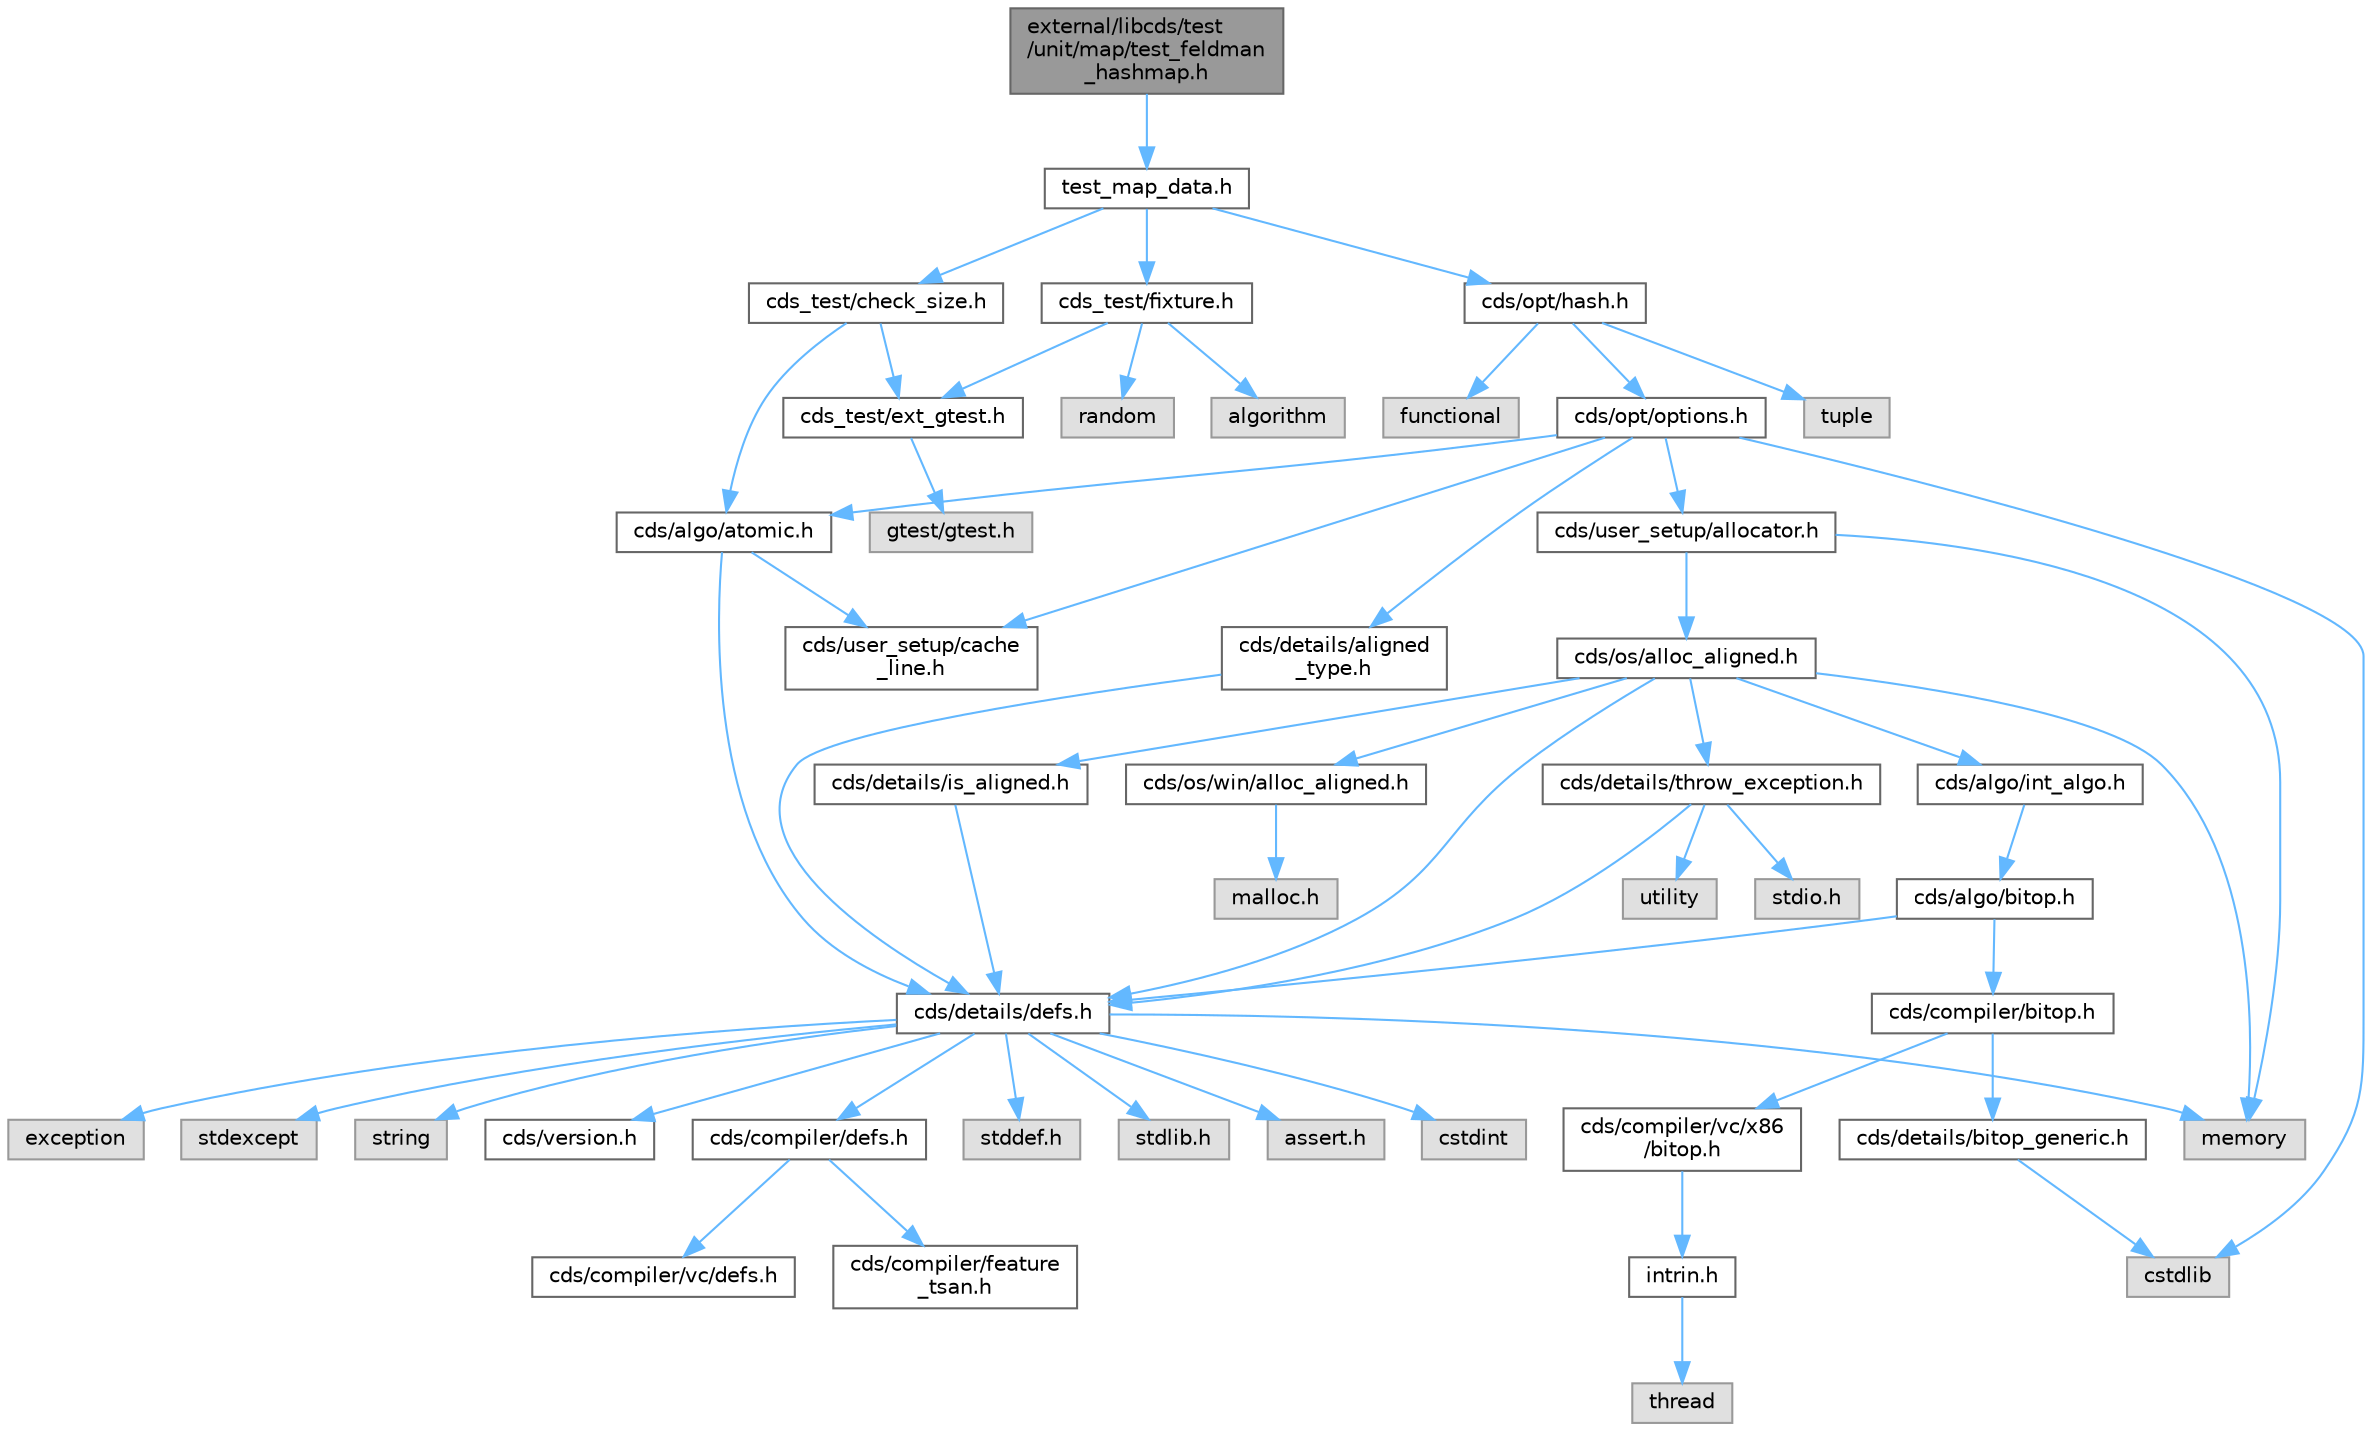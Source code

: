 digraph "external/libcds/test/unit/map/test_feldman_hashmap.h"
{
 // LATEX_PDF_SIZE
  bgcolor="transparent";
  edge [fontname=Helvetica,fontsize=10,labelfontname=Helvetica,labelfontsize=10];
  node [fontname=Helvetica,fontsize=10,shape=box,height=0.2,width=0.4];
  Node1 [id="Node000001",label="external/libcds/test\l/unit/map/test_feldman\l_hashmap.h",height=0.2,width=0.4,color="gray40", fillcolor="grey60", style="filled", fontcolor="black",tooltip=" "];
  Node1 -> Node2 [id="edge1_Node000001_Node000002",color="steelblue1",style="solid",tooltip=" "];
  Node2 [id="Node000002",label="test_map_data.h",height=0.2,width=0.4,color="grey40", fillcolor="white", style="filled",URL="$map_2test__map__data_8h.html",tooltip=" "];
  Node2 -> Node3 [id="edge2_Node000002_Node000003",color="steelblue1",style="solid",tooltip=" "];
  Node3 [id="Node000003",label="cds_test/check_size.h",height=0.2,width=0.4,color="grey40", fillcolor="white", style="filled",URL="$check__size_8h.html",tooltip=" "];
  Node3 -> Node4 [id="edge3_Node000003_Node000004",color="steelblue1",style="solid",tooltip=" "];
  Node4 [id="Node000004",label="cds_test/ext_gtest.h",height=0.2,width=0.4,color="grey40", fillcolor="white", style="filled",URL="$ext__gtest_8h.html",tooltip=" "];
  Node4 -> Node5 [id="edge4_Node000004_Node000005",color="steelblue1",style="solid",tooltip=" "];
  Node5 [id="Node000005",label="gtest/gtest.h",height=0.2,width=0.4,color="grey60", fillcolor="#E0E0E0", style="filled",tooltip=" "];
  Node3 -> Node6 [id="edge5_Node000003_Node000006",color="steelblue1",style="solid",tooltip=" "];
  Node6 [id="Node000006",label="cds/algo/atomic.h",height=0.2,width=0.4,color="grey40", fillcolor="white", style="filled",URL="$external_2libcds_2cds_2algo_2atomic_8h.html",tooltip=" "];
  Node6 -> Node7 [id="edge6_Node000006_Node000007",color="steelblue1",style="solid",tooltip=" "];
  Node7 [id="Node000007",label="cds/details/defs.h",height=0.2,width=0.4,color="grey40", fillcolor="white", style="filled",URL="$details_2defs_8h.html",tooltip=" "];
  Node7 -> Node8 [id="edge7_Node000007_Node000008",color="steelblue1",style="solid",tooltip=" "];
  Node8 [id="Node000008",label="stddef.h",height=0.2,width=0.4,color="grey60", fillcolor="#E0E0E0", style="filled",tooltip=" "];
  Node7 -> Node9 [id="edge8_Node000007_Node000009",color="steelblue1",style="solid",tooltip=" "];
  Node9 [id="Node000009",label="stdlib.h",height=0.2,width=0.4,color="grey60", fillcolor="#E0E0E0", style="filled",tooltip=" "];
  Node7 -> Node10 [id="edge9_Node000007_Node000010",color="steelblue1",style="solid",tooltip=" "];
  Node10 [id="Node000010",label="assert.h",height=0.2,width=0.4,color="grey60", fillcolor="#E0E0E0", style="filled",tooltip=" "];
  Node7 -> Node11 [id="edge10_Node000007_Node000011",color="steelblue1",style="solid",tooltip=" "];
  Node11 [id="Node000011",label="cstdint",height=0.2,width=0.4,color="grey60", fillcolor="#E0E0E0", style="filled",tooltip=" "];
  Node7 -> Node12 [id="edge11_Node000007_Node000012",color="steelblue1",style="solid",tooltip=" "];
  Node12 [id="Node000012",label="exception",height=0.2,width=0.4,color="grey60", fillcolor="#E0E0E0", style="filled",tooltip=" "];
  Node7 -> Node13 [id="edge12_Node000007_Node000013",color="steelblue1",style="solid",tooltip=" "];
  Node13 [id="Node000013",label="stdexcept",height=0.2,width=0.4,color="grey60", fillcolor="#E0E0E0", style="filled",tooltip=" "];
  Node7 -> Node14 [id="edge13_Node000007_Node000014",color="steelblue1",style="solid",tooltip=" "];
  Node14 [id="Node000014",label="string",height=0.2,width=0.4,color="grey60", fillcolor="#E0E0E0", style="filled",tooltip=" "];
  Node7 -> Node15 [id="edge14_Node000007_Node000015",color="steelblue1",style="solid",tooltip=" "];
  Node15 [id="Node000015",label="memory",height=0.2,width=0.4,color="grey60", fillcolor="#E0E0E0", style="filled",tooltip=" "];
  Node7 -> Node16 [id="edge15_Node000007_Node000016",color="steelblue1",style="solid",tooltip=" "];
  Node16 [id="Node000016",label="cds/version.h",height=0.2,width=0.4,color="grey40", fillcolor="white", style="filled",URL="$external_2libcds_2cds_2version_8h.html",tooltip=" "];
  Node7 -> Node17 [id="edge16_Node000007_Node000017",color="steelblue1",style="solid",tooltip=" "];
  Node17 [id="Node000017",label="cds/compiler/defs.h",height=0.2,width=0.4,color="grey40", fillcolor="white", style="filled",URL="$compiler_2defs_8h.html",tooltip=" "];
  Node17 -> Node18 [id="edge17_Node000017_Node000018",color="steelblue1",style="solid",tooltip=" "];
  Node18 [id="Node000018",label="cds/compiler/vc/defs.h",height=0.2,width=0.4,color="grey40", fillcolor="white", style="filled",URL="$compiler_2vc_2defs_8h.html",tooltip=" "];
  Node17 -> Node19 [id="edge18_Node000017_Node000019",color="steelblue1",style="solid",tooltip=" "];
  Node19 [id="Node000019",label="cds/compiler/feature\l_tsan.h",height=0.2,width=0.4,color="grey40", fillcolor="white", style="filled",URL="$feature__tsan_8h.html",tooltip=" "];
  Node6 -> Node20 [id="edge19_Node000006_Node000020",color="steelblue1",style="solid",tooltip=" "];
  Node20 [id="Node000020",label="cds/user_setup/cache\l_line.h",height=0.2,width=0.4,color="grey40", fillcolor="white", style="filled",URL="$cache__line_8h.html",tooltip="Cache-line size definition"];
  Node2 -> Node21 [id="edge20_Node000002_Node000021",color="steelblue1",style="solid",tooltip=" "];
  Node21 [id="Node000021",label="cds_test/fixture.h",height=0.2,width=0.4,color="grey40", fillcolor="white", style="filled",URL="$fixture_8h.html",tooltip=" "];
  Node21 -> Node4 [id="edge21_Node000021_Node000004",color="steelblue1",style="solid",tooltip=" "];
  Node21 -> Node22 [id="edge22_Node000021_Node000022",color="steelblue1",style="solid",tooltip=" "];
  Node22 [id="Node000022",label="algorithm",height=0.2,width=0.4,color="grey60", fillcolor="#E0E0E0", style="filled",tooltip=" "];
  Node21 -> Node23 [id="edge23_Node000021_Node000023",color="steelblue1",style="solid",tooltip=" "];
  Node23 [id="Node000023",label="random",height=0.2,width=0.4,color="grey60", fillcolor="#E0E0E0", style="filled",tooltip=" "];
  Node2 -> Node24 [id="edge24_Node000002_Node000024",color="steelblue1",style="solid",tooltip=" "];
  Node24 [id="Node000024",label="cds/opt/hash.h",height=0.2,width=0.4,color="grey40", fillcolor="white", style="filled",URL="$external_2libcds_2cds_2opt_2hash_8h.html",tooltip=" "];
  Node24 -> Node25 [id="edge25_Node000024_Node000025",color="steelblue1",style="solid",tooltip=" "];
  Node25 [id="Node000025",label="tuple",height=0.2,width=0.4,color="grey60", fillcolor="#E0E0E0", style="filled",tooltip=" "];
  Node24 -> Node26 [id="edge26_Node000024_Node000026",color="steelblue1",style="solid",tooltip=" "];
  Node26 [id="Node000026",label="functional",height=0.2,width=0.4,color="grey60", fillcolor="#E0E0E0", style="filled",tooltip=" "];
  Node24 -> Node27 [id="edge27_Node000024_Node000027",color="steelblue1",style="solid",tooltip=" "];
  Node27 [id="Node000027",label="cds/opt/options.h",height=0.2,width=0.4,color="grey40", fillcolor="white", style="filled",URL="$opt_2options_8h.html",tooltip=" "];
  Node27 -> Node28 [id="edge28_Node000027_Node000028",color="steelblue1",style="solid",tooltip=" "];
  Node28 [id="Node000028",label="cstdlib",height=0.2,width=0.4,color="grey60", fillcolor="#E0E0E0", style="filled",tooltip=" "];
  Node27 -> Node29 [id="edge29_Node000027_Node000029",color="steelblue1",style="solid",tooltip=" "];
  Node29 [id="Node000029",label="cds/details/aligned\l_type.h",height=0.2,width=0.4,color="grey40", fillcolor="white", style="filled",URL="$aligned__type_8h.html",tooltip=" "];
  Node29 -> Node7 [id="edge30_Node000029_Node000007",color="steelblue1",style="solid",tooltip=" "];
  Node27 -> Node30 [id="edge31_Node000027_Node000030",color="steelblue1",style="solid",tooltip=" "];
  Node30 [id="Node000030",label="cds/user_setup/allocator.h",height=0.2,width=0.4,color="grey40", fillcolor="white", style="filled",URL="$external_2libcds_2cds_2user__setup_2allocator_8h.html",tooltip="Default implementation of allocator classes."];
  Node30 -> Node15 [id="edge32_Node000030_Node000015",color="steelblue1",style="solid",tooltip=" "];
  Node30 -> Node31 [id="edge33_Node000030_Node000031",color="steelblue1",style="solid",tooltip=" "];
  Node31 [id="Node000031",label="cds/os/alloc_aligned.h",height=0.2,width=0.4,color="grey40", fillcolor="white", style="filled",URL="$alloc__aligned_8h.html",tooltip=" "];
  Node31 -> Node7 [id="edge34_Node000031_Node000007",color="steelblue1",style="solid",tooltip=" "];
  Node31 -> Node32 [id="edge35_Node000031_Node000032",color="steelblue1",style="solid",tooltip=" "];
  Node32 [id="Node000032",label="cds/os/win/alloc_aligned.h",height=0.2,width=0.4,color="grey40", fillcolor="white", style="filled",URL="$win_2alloc__aligned_8h.html",tooltip=" "];
  Node32 -> Node33 [id="edge36_Node000032_Node000033",color="steelblue1",style="solid",tooltip=" "];
  Node33 [id="Node000033",label="malloc.h",height=0.2,width=0.4,color="grey60", fillcolor="#E0E0E0", style="filled",tooltip=" "];
  Node31 -> Node15 [id="edge37_Node000031_Node000015",color="steelblue1",style="solid",tooltip=" "];
  Node31 -> Node34 [id="edge38_Node000031_Node000034",color="steelblue1",style="solid",tooltip=" "];
  Node34 [id="Node000034",label="cds/details/is_aligned.h",height=0.2,width=0.4,color="grey40", fillcolor="white", style="filled",URL="$is__aligned_8h.html",tooltip=" "];
  Node34 -> Node7 [id="edge39_Node000034_Node000007",color="steelblue1",style="solid",tooltip=" "];
  Node31 -> Node35 [id="edge40_Node000031_Node000035",color="steelblue1",style="solid",tooltip=" "];
  Node35 [id="Node000035",label="cds/algo/int_algo.h",height=0.2,width=0.4,color="grey40", fillcolor="white", style="filled",URL="$int__algo_8h.html",tooltip=" "];
  Node35 -> Node36 [id="edge41_Node000035_Node000036",color="steelblue1",style="solid",tooltip=" "];
  Node36 [id="Node000036",label="cds/algo/bitop.h",height=0.2,width=0.4,color="grey40", fillcolor="white", style="filled",URL="$algo_2bitop_8h.html",tooltip=" "];
  Node36 -> Node7 [id="edge42_Node000036_Node000007",color="steelblue1",style="solid",tooltip=" "];
  Node36 -> Node37 [id="edge43_Node000036_Node000037",color="steelblue1",style="solid",tooltip=" "];
  Node37 [id="Node000037",label="cds/compiler/bitop.h",height=0.2,width=0.4,color="grey40", fillcolor="white", style="filled",URL="$compiler_2bitop_8h.html",tooltip=" "];
  Node37 -> Node38 [id="edge44_Node000037_Node000038",color="steelblue1",style="solid",tooltip=" "];
  Node38 [id="Node000038",label="cds/compiler/vc/x86\l/bitop.h",height=0.2,width=0.4,color="grey40", fillcolor="white", style="filled",URL="$compiler_2vc_2x86_2bitop_8h.html",tooltip=" "];
  Node38 -> Node39 [id="edge45_Node000038_Node000039",color="steelblue1",style="solid",tooltip=" "];
  Node39 [id="Node000039",label="intrin.h",height=0.2,width=0.4,color="grey40", fillcolor="white", style="filled",URL="$intrin_8h.html",tooltip=" "];
  Node39 -> Node40 [id="edge46_Node000039_Node000040",color="steelblue1",style="solid",tooltip=" "];
  Node40 [id="Node000040",label="thread",height=0.2,width=0.4,color="grey60", fillcolor="#E0E0E0", style="filled",tooltip=" "];
  Node37 -> Node41 [id="edge47_Node000037_Node000041",color="steelblue1",style="solid",tooltip=" "];
  Node41 [id="Node000041",label="cds/details/bitop_generic.h",height=0.2,width=0.4,color="grey40", fillcolor="white", style="filled",URL="$bitop__generic_8h.html",tooltip=" "];
  Node41 -> Node28 [id="edge48_Node000041_Node000028",color="steelblue1",style="solid",tooltip=" "];
  Node31 -> Node42 [id="edge49_Node000031_Node000042",color="steelblue1",style="solid",tooltip=" "];
  Node42 [id="Node000042",label="cds/details/throw_exception.h",height=0.2,width=0.4,color="grey40", fillcolor="white", style="filled",URL="$throw__exception_8h.html",tooltip=" "];
  Node42 -> Node7 [id="edge50_Node000042_Node000007",color="steelblue1",style="solid",tooltip=" "];
  Node42 -> Node43 [id="edge51_Node000042_Node000043",color="steelblue1",style="solid",tooltip=" "];
  Node43 [id="Node000043",label="stdio.h",height=0.2,width=0.4,color="grey60", fillcolor="#E0E0E0", style="filled",tooltip=" "];
  Node42 -> Node44 [id="edge52_Node000042_Node000044",color="steelblue1",style="solid",tooltip=" "];
  Node44 [id="Node000044",label="utility",height=0.2,width=0.4,color="grey60", fillcolor="#E0E0E0", style="filled",tooltip=" "];
  Node27 -> Node20 [id="edge53_Node000027_Node000020",color="steelblue1",style="solid",tooltip=" "];
  Node27 -> Node6 [id="edge54_Node000027_Node000006",color="steelblue1",style="solid",tooltip=" "];
}
